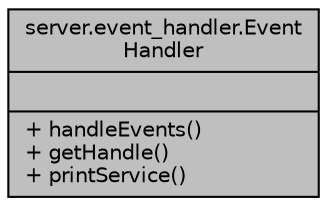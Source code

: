 digraph "server.event_handler.EventHandler"
{
  edge [fontname="Helvetica",fontsize="10",labelfontname="Helvetica",labelfontsize="10"];
  node [fontname="Helvetica",fontsize="10",shape=record];
  Node1 [label="{server.event_handler.Event\lHandler\n||+ handleEvents()\l+ getHandle()\l+ printService()\l}",height=0.2,width=0.4,color="black", fillcolor="grey75", style="filled" fontcolor="black"];
}
